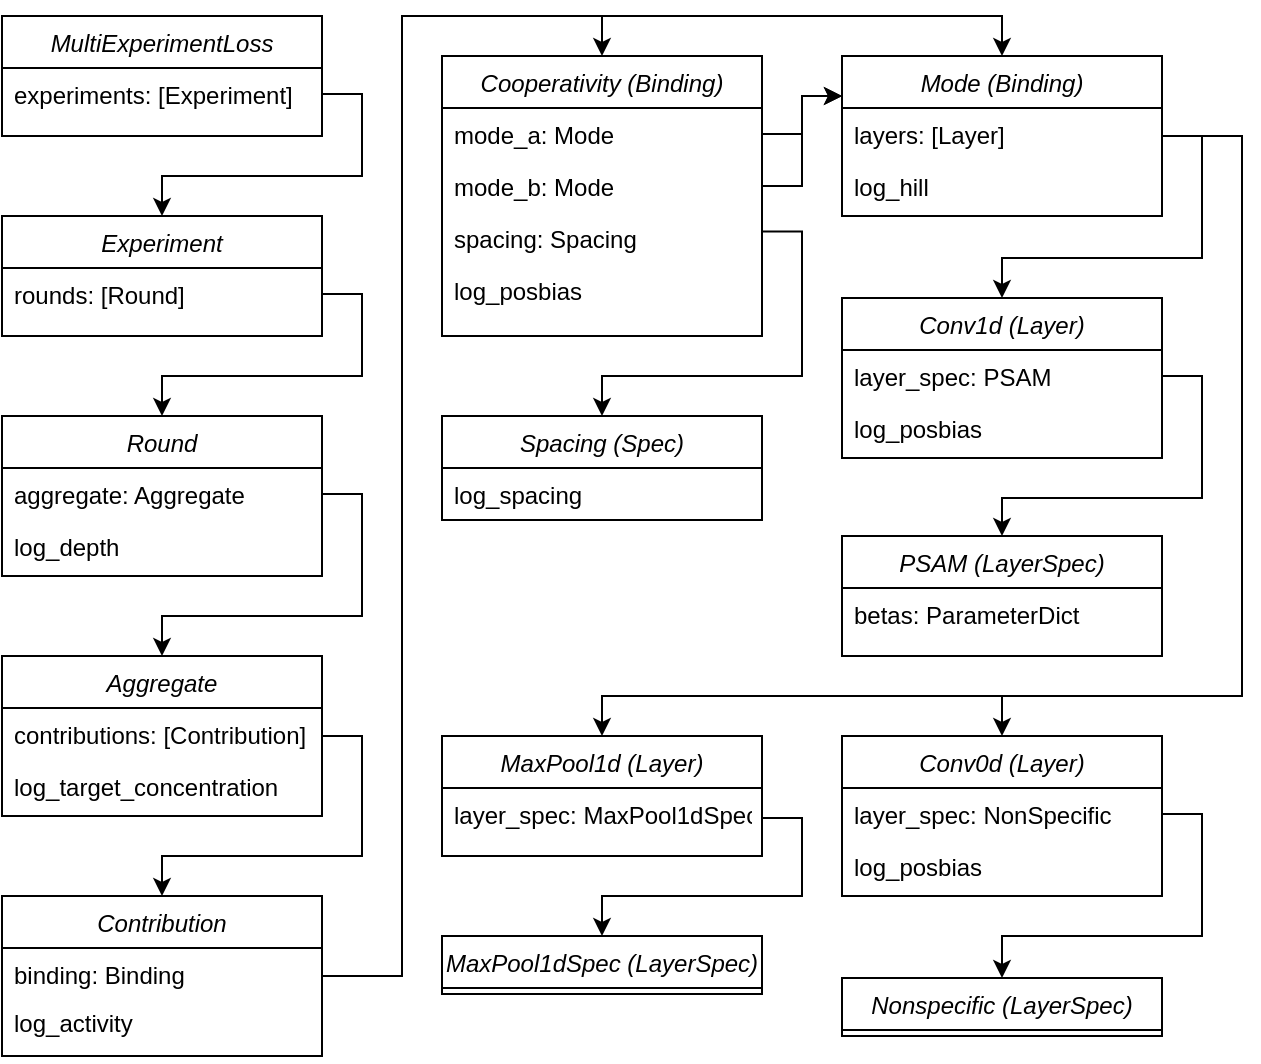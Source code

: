 <mxfile version="24.2.1" type="device">
  <diagram id="C5RBs43oDa-KdzZeNtuy" name="Page-1">
    <mxGraphModel dx="1026" dy="686" grid="1" gridSize="10" guides="1" tooltips="1" connect="1" arrows="1" fold="1" page="1" pageScale="1" pageWidth="827" pageHeight="1169" math="0" shadow="0">
      <root>
        <mxCell id="WIyWlLk6GJQsqaUBKTNV-0" />
        <mxCell id="WIyWlLk6GJQsqaUBKTNV-1" parent="WIyWlLk6GJQsqaUBKTNV-0" />
        <mxCell id="zkfFHV4jXpPFQw0GAbJ--0" value="MultiExperimentLoss" style="swimlane;fontStyle=2;align=center;verticalAlign=top;childLayout=stackLayout;horizontal=1;startSize=26;horizontalStack=0;resizeParent=1;resizeLast=0;collapsible=1;marginBottom=0;rounded=0;shadow=0;strokeWidth=1;" parent="WIyWlLk6GJQsqaUBKTNV-1" vertex="1">
          <mxGeometry x="80" y="80" width="160" height="60" as="geometry">
            <mxRectangle x="230" y="140" width="160" height="26" as="alternateBounds" />
          </mxGeometry>
        </mxCell>
        <mxCell id="zkfFHV4jXpPFQw0GAbJ--3" value="experiments: [Experiment]" style="text;align=left;verticalAlign=top;spacingLeft=4;spacingRight=4;overflow=hidden;rotatable=0;points=[[0,0.5],[1,0.5]];portConstraint=eastwest;rounded=0;shadow=0;html=0;" parent="zkfFHV4jXpPFQw0GAbJ--0" vertex="1">
          <mxGeometry y="26" width="160" height="26" as="geometry" />
        </mxCell>
        <mxCell id="dSYSMqi9nDfDu5cJiebE-4" value="Experiment" style="swimlane;fontStyle=2;align=center;verticalAlign=top;childLayout=stackLayout;horizontal=1;startSize=26;horizontalStack=0;resizeParent=1;resizeLast=0;collapsible=1;marginBottom=0;rounded=0;shadow=0;strokeWidth=1;" parent="WIyWlLk6GJQsqaUBKTNV-1" vertex="1">
          <mxGeometry x="80" y="180" width="160" height="60" as="geometry">
            <mxRectangle x="230" y="140" width="160" height="26" as="alternateBounds" />
          </mxGeometry>
        </mxCell>
        <mxCell id="dSYSMqi9nDfDu5cJiebE-6" value="rounds: [Round]" style="text;align=left;verticalAlign=top;spacingLeft=4;spacingRight=4;overflow=hidden;rotatable=0;points=[[0,0.5],[1,0.5]];portConstraint=eastwest;rounded=0;shadow=0;html=0;" parent="dSYSMqi9nDfDu5cJiebE-4" vertex="1">
          <mxGeometry y="26" width="160" height="26" as="geometry" />
        </mxCell>
        <mxCell id="dSYSMqi9nDfDu5cJiebE-3" style="edgeStyle=orthogonalEdgeStyle;rounded=0;orthogonalLoop=1;jettySize=auto;html=1;exitX=1;exitY=0.5;exitDx=0;exitDy=0;entryX=0.5;entryY=0;entryDx=0;entryDy=0;" parent="WIyWlLk6GJQsqaUBKTNV-1" source="zkfFHV4jXpPFQw0GAbJ--3" target="dSYSMqi9nDfDu5cJiebE-4" edge="1">
          <mxGeometry relative="1" as="geometry">
            <mxPoint x="320" y="119" as="targetPoint" />
            <Array as="points">
              <mxPoint x="260" y="119" />
              <mxPoint x="260" y="160" />
              <mxPoint x="160" y="160" />
            </Array>
          </mxGeometry>
        </mxCell>
        <mxCell id="dSYSMqi9nDfDu5cJiebE-10" value="Round" style="swimlane;fontStyle=2;align=center;verticalAlign=top;childLayout=stackLayout;horizontal=1;startSize=26;horizontalStack=0;resizeParent=1;resizeLast=0;collapsible=1;marginBottom=0;rounded=0;shadow=0;strokeWidth=1;" parent="WIyWlLk6GJQsqaUBKTNV-1" vertex="1">
          <mxGeometry x="80" y="280" width="160" height="80" as="geometry">
            <mxRectangle x="230" y="140" width="160" height="26" as="alternateBounds" />
          </mxGeometry>
        </mxCell>
        <mxCell id="dSYSMqi9nDfDu5cJiebE-12" value="aggregate: Aggregate" style="text;align=left;verticalAlign=top;spacingLeft=4;spacingRight=4;overflow=hidden;rotatable=0;points=[[0,0.5],[1,0.5]];portConstraint=eastwest;rounded=0;shadow=0;html=0;" parent="dSYSMqi9nDfDu5cJiebE-10" vertex="1">
          <mxGeometry y="26" width="160" height="26" as="geometry" />
        </mxCell>
        <mxCell id="dSYSMqi9nDfDu5cJiebE-28" value="log_depth" style="text;align=left;verticalAlign=top;spacingLeft=4;spacingRight=4;overflow=hidden;rotatable=0;points=[[0,0.5],[1,0.5]];portConstraint=eastwest;rounded=0;shadow=0;html=0;" parent="dSYSMqi9nDfDu5cJiebE-10" vertex="1">
          <mxGeometry y="52" width="160" height="26" as="geometry" />
        </mxCell>
        <mxCell id="dSYSMqi9nDfDu5cJiebE-5" style="edgeStyle=orthogonalEdgeStyle;rounded=0;orthogonalLoop=1;jettySize=auto;html=1;exitX=1;exitY=0.5;exitDx=0;exitDy=0;entryX=0.5;entryY=0;entryDx=0;entryDy=0;" parent="WIyWlLk6GJQsqaUBKTNV-1" source="dSYSMqi9nDfDu5cJiebE-6" target="dSYSMqi9nDfDu5cJiebE-10" edge="1">
          <mxGeometry relative="1" as="geometry">
            <mxPoint x="300" y="259" as="targetPoint" />
            <Array as="points">
              <mxPoint x="260" y="219" />
              <mxPoint x="260" y="260" />
              <mxPoint x="160" y="260" />
            </Array>
          </mxGeometry>
        </mxCell>
        <mxCell id="dSYSMqi9nDfDu5cJiebE-13" value="Aggregate" style="swimlane;fontStyle=2;align=center;verticalAlign=top;childLayout=stackLayout;horizontal=1;startSize=26;horizontalStack=0;resizeParent=1;resizeLast=0;collapsible=1;marginBottom=0;rounded=0;shadow=0;strokeWidth=1;" parent="WIyWlLk6GJQsqaUBKTNV-1" vertex="1">
          <mxGeometry x="80" y="400" width="160" height="80" as="geometry">
            <mxRectangle x="230" y="140" width="160" height="26" as="alternateBounds" />
          </mxGeometry>
        </mxCell>
        <mxCell id="dSYSMqi9nDfDu5cJiebE-15" value="contributions: [Contribution]" style="text;align=left;verticalAlign=top;spacingLeft=4;spacingRight=4;overflow=hidden;rotatable=0;points=[[0,0.5],[1,0.5]];portConstraint=eastwest;rounded=0;shadow=0;html=0;" parent="dSYSMqi9nDfDu5cJiebE-13" vertex="1">
          <mxGeometry y="26" width="160" height="26" as="geometry" />
        </mxCell>
        <mxCell id="dSYSMqi9nDfDu5cJiebE-29" value="log_target_concentration" style="text;align=left;verticalAlign=top;spacingLeft=4;spacingRight=4;overflow=hidden;rotatable=0;points=[[0,0.5],[1,0.5]];portConstraint=eastwest;rounded=0;shadow=0;html=0;" parent="dSYSMqi9nDfDu5cJiebE-13" vertex="1">
          <mxGeometry y="52" width="160" height="26" as="geometry" />
        </mxCell>
        <mxCell id="dSYSMqi9nDfDu5cJiebE-11" style="edgeStyle=orthogonalEdgeStyle;rounded=0;orthogonalLoop=1;jettySize=auto;html=1;exitX=1;exitY=0.5;exitDx=0;exitDy=0;entryX=0.5;entryY=0;entryDx=0;entryDy=0;" parent="WIyWlLk6GJQsqaUBKTNV-1" source="dSYSMqi9nDfDu5cJiebE-12" target="dSYSMqi9nDfDu5cJiebE-13" edge="1">
          <mxGeometry relative="1" as="geometry">
            <mxPoint x="300" y="359" as="targetPoint" />
            <Array as="points">
              <mxPoint x="260" y="319" />
              <mxPoint x="260" y="380" />
              <mxPoint x="160" y="380" />
            </Array>
          </mxGeometry>
        </mxCell>
        <mxCell id="dSYSMqi9nDfDu5cJiebE-16" value="Contribution" style="swimlane;fontStyle=2;align=center;verticalAlign=top;childLayout=stackLayout;horizontal=1;startSize=26;horizontalStack=0;resizeParent=1;resizeLast=0;collapsible=1;marginBottom=0;rounded=0;shadow=0;strokeWidth=1;" parent="WIyWlLk6GJQsqaUBKTNV-1" vertex="1">
          <mxGeometry x="80" y="520" width="160" height="80" as="geometry">
            <mxRectangle x="230" y="140" width="160" height="26" as="alternateBounds" />
          </mxGeometry>
        </mxCell>
        <mxCell id="dSYSMqi9nDfDu5cJiebE-18" value="binding: Binding&#xa;" style="text;align=left;verticalAlign=top;spacingLeft=4;spacingRight=4;overflow=hidden;rotatable=0;points=[[0,0.5],[1,0.5]];portConstraint=eastwest;rounded=0;shadow=0;html=0;" parent="dSYSMqi9nDfDu5cJiebE-16" vertex="1">
          <mxGeometry y="26" width="160" height="24" as="geometry" />
        </mxCell>
        <mxCell id="dSYSMqi9nDfDu5cJiebE-22" value="log_activity" style="text;align=left;verticalAlign=top;spacingLeft=4;spacingRight=4;overflow=hidden;rotatable=0;points=[[0,0.5],[1,0.5]];portConstraint=eastwest;rounded=0;shadow=0;html=0;" parent="dSYSMqi9nDfDu5cJiebE-16" vertex="1">
          <mxGeometry y="50" width="160" height="30" as="geometry" />
        </mxCell>
        <mxCell id="dSYSMqi9nDfDu5cJiebE-14" style="edgeStyle=orthogonalEdgeStyle;rounded=0;orthogonalLoop=1;jettySize=auto;html=1;exitX=1;exitY=0.5;exitDx=0;exitDy=0;entryX=0.5;entryY=0;entryDx=0;entryDy=0;" parent="WIyWlLk6GJQsqaUBKTNV-1" source="dSYSMqi9nDfDu5cJiebE-15" target="dSYSMqi9nDfDu5cJiebE-16" edge="1">
          <mxGeometry relative="1" as="geometry">
            <mxPoint x="580" y="119" as="targetPoint" />
            <Array as="points">
              <mxPoint x="240" y="440" />
              <mxPoint x="260" y="440" />
              <mxPoint x="260" y="500" />
              <mxPoint x="160" y="500" />
            </Array>
          </mxGeometry>
        </mxCell>
        <mxCell id="dSYSMqi9nDfDu5cJiebE-19" value="Mode (Binding)" style="swimlane;fontStyle=2;align=center;verticalAlign=top;childLayout=stackLayout;horizontal=1;startSize=26;horizontalStack=0;resizeParent=1;resizeLast=0;collapsible=1;marginBottom=0;rounded=0;shadow=0;strokeWidth=1;" parent="WIyWlLk6GJQsqaUBKTNV-1" vertex="1">
          <mxGeometry x="500" y="100" width="160" height="80" as="geometry">
            <mxRectangle x="230" y="140" width="160" height="26" as="alternateBounds" />
          </mxGeometry>
        </mxCell>
        <mxCell id="dSYSMqi9nDfDu5cJiebE-21" value="layers: [Layer] " style="text;align=left;verticalAlign=top;spacingLeft=4;spacingRight=4;overflow=hidden;rotatable=0;points=[[0,0.5],[1,0.5]];portConstraint=eastwest;rounded=0;shadow=0;html=0;" parent="dSYSMqi9nDfDu5cJiebE-19" vertex="1">
          <mxGeometry y="26" width="160" height="26" as="geometry" />
        </mxCell>
        <mxCell id="dSYSMqi9nDfDu5cJiebE-30" value="log_hill" style="text;align=left;verticalAlign=top;spacingLeft=4;spacingRight=4;overflow=hidden;rotatable=0;points=[[0,0.5],[1,0.5]];portConstraint=eastwest;rounded=0;shadow=0;html=0;" parent="dSYSMqi9nDfDu5cJiebE-19" vertex="1">
          <mxGeometry y="52" width="160" height="26" as="geometry" />
        </mxCell>
        <mxCell id="dSYSMqi9nDfDu5cJiebE-17" style="edgeStyle=orthogonalEdgeStyle;rounded=0;orthogonalLoop=1;jettySize=auto;html=1;entryX=0.5;entryY=0;entryDx=0;entryDy=0;" parent="WIyWlLk6GJQsqaUBKTNV-1" source="dSYSMqi9nDfDu5cJiebE-18" target="dSYSMqi9nDfDu5cJiebE-19" edge="1">
          <mxGeometry relative="1" as="geometry">
            <mxPoint x="579.98" y="99.95" as="targetPoint" />
            <Array as="points">
              <mxPoint x="280" y="560" />
              <mxPoint x="280" y="80" />
              <mxPoint x="580" y="80" />
            </Array>
            <mxPoint x="219.98" y="557.95" as="sourcePoint" />
          </mxGeometry>
        </mxCell>
        <mxCell id="dSYSMqi9nDfDu5cJiebE-23" value="Conv1d (Layer)" style="swimlane;fontStyle=2;align=center;verticalAlign=top;childLayout=stackLayout;horizontal=1;startSize=26;horizontalStack=0;resizeParent=1;resizeLast=0;collapsible=1;marginBottom=0;rounded=0;shadow=0;strokeWidth=1;" parent="WIyWlLk6GJQsqaUBKTNV-1" vertex="1">
          <mxGeometry x="500" y="221" width="160" height="80" as="geometry">
            <mxRectangle x="230" y="140" width="160" height="26" as="alternateBounds" />
          </mxGeometry>
        </mxCell>
        <mxCell id="dSYSMqi9nDfDu5cJiebE-25" value="layer_spec: PSAM" style="text;align=left;verticalAlign=top;spacingLeft=4;spacingRight=4;overflow=hidden;rotatable=0;points=[[0,0.5],[1,0.5]];portConstraint=eastwest;rounded=0;shadow=0;html=0;" parent="dSYSMqi9nDfDu5cJiebE-23" vertex="1">
          <mxGeometry y="26" width="160" height="26" as="geometry" />
        </mxCell>
        <mxCell id="dSYSMqi9nDfDu5cJiebE-31" value="log_posbias" style="text;align=left;verticalAlign=top;spacingLeft=4;spacingRight=4;overflow=hidden;rotatable=0;points=[[0,0.5],[1,0.5]];portConstraint=eastwest;rounded=0;shadow=0;html=0;" parent="dSYSMqi9nDfDu5cJiebE-23" vertex="1">
          <mxGeometry y="52" width="160" height="26" as="geometry" />
        </mxCell>
        <mxCell id="dSYSMqi9nDfDu5cJiebE-20" style="edgeStyle=orthogonalEdgeStyle;rounded=0;orthogonalLoop=1;jettySize=auto;html=1;entryX=0.5;entryY=0;entryDx=0;entryDy=0;" parent="WIyWlLk6GJQsqaUBKTNV-1" source="dSYSMqi9nDfDu5cJiebE-21" target="dSYSMqi9nDfDu5cJiebE-23" edge="1">
          <mxGeometry relative="1" as="geometry">
            <mxPoint x="580" y="340" as="targetPoint" />
            <Array as="points">
              <mxPoint x="680" y="140" />
              <mxPoint x="680" y="201" />
              <mxPoint x="580" y="201" />
            </Array>
            <mxPoint x="700" y="140" as="sourcePoint" />
          </mxGeometry>
        </mxCell>
        <mxCell id="Xt4A5QakWKxRTOzhrzdm-0" style="edgeStyle=orthogonalEdgeStyle;rounded=0;orthogonalLoop=1;jettySize=auto;html=1;entryX=0.5;entryY=0;entryDx=0;entryDy=0;exitX=1;exitY=0.5;exitDx=0;exitDy=0;" parent="WIyWlLk6GJQsqaUBKTNV-1" source="dSYSMqi9nDfDu5cJiebE-18" target="Xt4A5QakWKxRTOzhrzdm-1" edge="1">
          <mxGeometry relative="1" as="geometry">
            <mxPoint x="380" y="99.95" as="targetPoint" />
            <Array as="points">
              <mxPoint x="240" y="560" />
              <mxPoint x="280" y="560" />
              <mxPoint x="280" y="80" />
              <mxPoint x="380" y="80" />
            </Array>
            <mxPoint x="220" y="559.95" as="sourcePoint" />
          </mxGeometry>
        </mxCell>
        <mxCell id="Xt4A5QakWKxRTOzhrzdm-1" value="Cooperativity (Binding)" style="swimlane;fontStyle=2;align=center;verticalAlign=top;childLayout=stackLayout;horizontal=1;startSize=26;horizontalStack=0;resizeParent=1;resizeLast=0;collapsible=1;marginBottom=0;rounded=0;shadow=0;strokeWidth=1;" parent="WIyWlLk6GJQsqaUBKTNV-1" vertex="1">
          <mxGeometry x="300" y="100" width="160" height="140" as="geometry">
            <mxRectangle x="230" y="140" width="160" height="26" as="alternateBounds" />
          </mxGeometry>
        </mxCell>
        <mxCell id="Xt4A5QakWKxRTOzhrzdm-2" value="mode_a: Mode " style="text;align=left;verticalAlign=top;spacingLeft=4;spacingRight=4;overflow=hidden;rotatable=0;points=[[0,0.5],[1,0.5]];portConstraint=eastwest;rounded=0;shadow=0;html=0;" parent="Xt4A5QakWKxRTOzhrzdm-1" vertex="1">
          <mxGeometry y="26" width="160" height="26" as="geometry" />
        </mxCell>
        <mxCell id="Xt4A5QakWKxRTOzhrzdm-9" value="mode_b: Mode" style="text;align=left;verticalAlign=top;spacingLeft=4;spacingRight=4;overflow=hidden;rotatable=0;points=[[0,0.5],[1,0.5]];portConstraint=eastwest;rounded=0;shadow=0;html=0;" parent="Xt4A5QakWKxRTOzhrzdm-1" vertex="1">
          <mxGeometry y="52" width="160" height="26" as="geometry" />
        </mxCell>
        <mxCell id="Xt4A5QakWKxRTOzhrzdm-10" value="spacing: Spacing " style="text;align=left;verticalAlign=top;spacingLeft=4;spacingRight=4;overflow=hidden;rotatable=0;points=[[0,0.5],[1,0.5]];portConstraint=eastwest;rounded=0;shadow=0;html=0;" parent="Xt4A5QakWKxRTOzhrzdm-1" vertex="1">
          <mxGeometry y="78" width="160" height="26" as="geometry" />
        </mxCell>
        <mxCell id="Xt4A5QakWKxRTOzhrzdm-3" value="log_posbias" style="text;align=left;verticalAlign=top;spacingLeft=4;spacingRight=4;overflow=hidden;rotatable=0;points=[[0,0.5],[1,0.5]];portConstraint=eastwest;rounded=0;shadow=0;html=0;" parent="Xt4A5QakWKxRTOzhrzdm-1" vertex="1">
          <mxGeometry y="104" width="160" height="36" as="geometry" />
        </mxCell>
        <mxCell id="Xt4A5QakWKxRTOzhrzdm-4" value="PSAM (LayerSpec)" style="swimlane;fontStyle=2;align=center;verticalAlign=top;childLayout=stackLayout;horizontal=1;startSize=26;horizontalStack=0;resizeParent=1;resizeLast=0;collapsible=1;marginBottom=0;rounded=0;shadow=0;strokeWidth=1;" parent="WIyWlLk6GJQsqaUBKTNV-1" vertex="1">
          <mxGeometry x="500" y="340" width="160" height="60" as="geometry">
            <mxRectangle x="230" y="140" width="160" height="26" as="alternateBounds" />
          </mxGeometry>
        </mxCell>
        <mxCell id="Xt4A5QakWKxRTOzhrzdm-5" value="betas: ParameterDict" style="text;align=left;verticalAlign=top;spacingLeft=4;spacingRight=4;overflow=hidden;rotatable=0;points=[[0,0.5],[1,0.5]];portConstraint=eastwest;rounded=0;shadow=0;html=0;" parent="Xt4A5QakWKxRTOzhrzdm-4" vertex="1">
          <mxGeometry y="26" width="160" height="34" as="geometry" />
        </mxCell>
        <mxCell id="Xt4A5QakWKxRTOzhrzdm-7" style="edgeStyle=orthogonalEdgeStyle;rounded=0;orthogonalLoop=1;jettySize=auto;html=1;entryX=0.5;entryY=0;entryDx=0;entryDy=0;" parent="WIyWlLk6GJQsqaUBKTNV-1" source="dSYSMqi9nDfDu5cJiebE-25" target="Xt4A5QakWKxRTOzhrzdm-4" edge="1">
          <mxGeometry relative="1" as="geometry">
            <mxPoint x="610" y="231" as="targetPoint" />
            <Array as="points">
              <mxPoint x="680" y="260" />
              <mxPoint x="680" y="321" />
              <mxPoint x="580" y="321" />
            </Array>
            <mxPoint x="690" y="150" as="sourcePoint" />
          </mxGeometry>
        </mxCell>
        <mxCell id="Xt4A5QakWKxRTOzhrzdm-11" value="Conv0d (Layer)" style="swimlane;fontStyle=2;align=center;verticalAlign=top;childLayout=stackLayout;horizontal=1;startSize=26;horizontalStack=0;resizeParent=1;resizeLast=0;collapsible=1;marginBottom=0;rounded=0;shadow=0;strokeWidth=1;" parent="WIyWlLk6GJQsqaUBKTNV-1" vertex="1">
          <mxGeometry x="500" y="440" width="160" height="80" as="geometry">
            <mxRectangle x="230" y="140" width="160" height="26" as="alternateBounds" />
          </mxGeometry>
        </mxCell>
        <mxCell id="Xt4A5QakWKxRTOzhrzdm-12" value="layer_spec: NonSpecific" style="text;align=left;verticalAlign=top;spacingLeft=4;spacingRight=4;overflow=hidden;rotatable=0;points=[[0,0.5],[1,0.5]];portConstraint=eastwest;rounded=0;shadow=0;html=0;" parent="Xt4A5QakWKxRTOzhrzdm-11" vertex="1">
          <mxGeometry y="26" width="160" height="26" as="geometry" />
        </mxCell>
        <mxCell id="Xt4A5QakWKxRTOzhrzdm-13" value="log_posbias" style="text;align=left;verticalAlign=top;spacingLeft=4;spacingRight=4;overflow=hidden;rotatable=0;points=[[0,0.5],[1,0.5]];portConstraint=eastwest;rounded=0;shadow=0;html=0;" parent="Xt4A5QakWKxRTOzhrzdm-11" vertex="1">
          <mxGeometry y="52" width="160" height="26" as="geometry" />
        </mxCell>
        <mxCell id="Xt4A5QakWKxRTOzhrzdm-14" style="edgeStyle=orthogonalEdgeStyle;rounded=0;orthogonalLoop=1;jettySize=auto;html=1;entryX=0.5;entryY=0;entryDx=0;entryDy=0;exitX=1;exitY=0.5;exitDx=0;exitDy=0;" parent="WIyWlLk6GJQsqaUBKTNV-1" source="dSYSMqi9nDfDu5cJiebE-21" target="Xt4A5QakWKxRTOzhrzdm-11" edge="1">
          <mxGeometry relative="1" as="geometry">
            <mxPoint x="580" y="541" as="targetPoint" />
            <Array as="points">
              <mxPoint x="660" y="140" />
              <mxPoint x="700" y="140" />
              <mxPoint x="700" y="420" />
              <mxPoint x="580" y="420" />
            </Array>
            <mxPoint x="730" y="160" as="sourcePoint" />
          </mxGeometry>
        </mxCell>
        <mxCell id="Xt4A5QakWKxRTOzhrzdm-17" value="Nonspecific (LayerSpec)" style="swimlane;fontStyle=2;align=center;verticalAlign=top;childLayout=stackLayout;horizontal=1;startSize=26;horizontalStack=0;resizeParent=1;resizeLast=0;collapsible=1;marginBottom=0;rounded=0;shadow=0;strokeWidth=1;" parent="WIyWlLk6GJQsqaUBKTNV-1" vertex="1">
          <mxGeometry x="500" y="561" width="160" height="29" as="geometry">
            <mxRectangle x="230" y="140" width="160" height="26" as="alternateBounds" />
          </mxGeometry>
        </mxCell>
        <mxCell id="Xt4A5QakWKxRTOzhrzdm-20" style="edgeStyle=orthogonalEdgeStyle;rounded=0;orthogonalLoop=1;jettySize=auto;html=1;exitX=1;exitY=0.5;exitDx=0;exitDy=0;entryX=0;entryY=0.25;entryDx=0;entryDy=0;" parent="WIyWlLk6GJQsqaUBKTNV-1" source="Xt4A5QakWKxRTOzhrzdm-2" target="dSYSMqi9nDfDu5cJiebE-19" edge="1">
          <mxGeometry relative="1" as="geometry" />
        </mxCell>
        <mxCell id="Xt4A5QakWKxRTOzhrzdm-21" style="edgeStyle=orthogonalEdgeStyle;rounded=0;orthogonalLoop=1;jettySize=auto;html=1;exitX=1;exitY=0.5;exitDx=0;exitDy=0;entryX=0;entryY=0.25;entryDx=0;entryDy=0;" parent="WIyWlLk6GJQsqaUBKTNV-1" source="Xt4A5QakWKxRTOzhrzdm-9" target="dSYSMqi9nDfDu5cJiebE-19" edge="1">
          <mxGeometry relative="1" as="geometry" />
        </mxCell>
        <mxCell id="Xt4A5QakWKxRTOzhrzdm-22" value="Spacing (Spec)" style="swimlane;fontStyle=2;align=center;verticalAlign=top;childLayout=stackLayout;horizontal=1;startSize=26;horizontalStack=0;resizeParent=1;resizeLast=0;collapsible=1;marginBottom=0;rounded=0;shadow=0;strokeWidth=1;" parent="WIyWlLk6GJQsqaUBKTNV-1" vertex="1">
          <mxGeometry x="300" y="280" width="160" height="52" as="geometry">
            <mxRectangle x="230" y="140" width="160" height="26" as="alternateBounds" />
          </mxGeometry>
        </mxCell>
        <mxCell id="Xt4A5QakWKxRTOzhrzdm-23" value="log_spacing" style="text;align=left;verticalAlign=top;spacingLeft=4;spacingRight=4;overflow=hidden;rotatable=0;points=[[0,0.5],[1,0.5]];portConstraint=eastwest;rounded=0;shadow=0;html=0;" parent="Xt4A5QakWKxRTOzhrzdm-22" vertex="1">
          <mxGeometry y="26" width="160" height="26" as="geometry" />
        </mxCell>
        <mxCell id="Xt4A5QakWKxRTOzhrzdm-25" style="edgeStyle=orthogonalEdgeStyle;rounded=0;orthogonalLoop=1;jettySize=auto;html=1;entryX=0.5;entryY=0;entryDx=0;entryDy=0;exitX=0.997;exitY=0.374;exitDx=0;exitDy=0;exitPerimeter=0;" parent="WIyWlLk6GJQsqaUBKTNV-1" source="Xt4A5QakWKxRTOzhrzdm-10" target="Xt4A5QakWKxRTOzhrzdm-22" edge="1">
          <mxGeometry relative="1" as="geometry">
            <Array as="points">
              <mxPoint x="480" y="188" />
              <mxPoint x="480" y="260" />
              <mxPoint x="380" y="260" />
            </Array>
          </mxGeometry>
        </mxCell>
        <mxCell id="Xt4A5QakWKxRTOzhrzdm-30" value="MaxPool1d (Layer)" style="swimlane;fontStyle=2;align=center;verticalAlign=top;childLayout=stackLayout;horizontal=1;startSize=26;horizontalStack=0;resizeParent=1;resizeLast=0;collapsible=1;marginBottom=0;rounded=0;shadow=0;strokeWidth=1;" parent="WIyWlLk6GJQsqaUBKTNV-1" vertex="1">
          <mxGeometry x="300" y="440" width="160" height="60" as="geometry">
            <mxRectangle x="230" y="140" width="160" height="26" as="alternateBounds" />
          </mxGeometry>
        </mxCell>
        <mxCell id="Xt4A5QakWKxRTOzhrzdm-31" value="layer_spec: MaxPool1dSpec" style="text;align=left;verticalAlign=top;spacingLeft=4;spacingRight=4;overflow=hidden;rotatable=0;points=[[0,0.5],[1,0.5]];portConstraint=eastwest;rounded=0;shadow=0;html=0;" parent="Xt4A5QakWKxRTOzhrzdm-30" vertex="1">
          <mxGeometry y="26" width="160" height="26" as="geometry" />
        </mxCell>
        <mxCell id="Xt4A5QakWKxRTOzhrzdm-33" value="MaxPool1dSpec (LayerSpec)" style="swimlane;fontStyle=2;align=center;verticalAlign=top;childLayout=stackLayout;horizontal=1;startSize=26;horizontalStack=0;resizeParent=1;resizeLast=0;collapsible=1;marginBottom=0;rounded=0;shadow=0;strokeWidth=1;" parent="WIyWlLk6GJQsqaUBKTNV-1" vertex="1">
          <mxGeometry x="300" y="540" width="160" height="29" as="geometry">
            <mxRectangle x="230" y="140" width="160" height="26" as="alternateBounds" />
          </mxGeometry>
        </mxCell>
        <mxCell id="Xt4A5QakWKxRTOzhrzdm-34" style="edgeStyle=orthogonalEdgeStyle;rounded=0;orthogonalLoop=1;jettySize=auto;html=1;entryX=0.5;entryY=0;entryDx=0;entryDy=0;exitX=1;exitY=0.5;exitDx=0;exitDy=0;" parent="WIyWlLk6GJQsqaUBKTNV-1" source="Xt4A5QakWKxRTOzhrzdm-31" target="Xt4A5QakWKxRTOzhrzdm-33" edge="1">
          <mxGeometry relative="1" as="geometry">
            <mxPoint x="390" y="451" as="targetPoint" />
            <Array as="points">
              <mxPoint x="460" y="481" />
              <mxPoint x="480" y="481" />
              <mxPoint x="480" y="520" />
              <mxPoint x="380" y="520" />
            </Array>
            <mxPoint x="480" y="481" as="sourcePoint" />
          </mxGeometry>
        </mxCell>
        <mxCell id="Xt4A5QakWKxRTOzhrzdm-35" style="edgeStyle=orthogonalEdgeStyle;rounded=0;orthogonalLoop=1;jettySize=auto;html=1;entryX=0.5;entryY=0;entryDx=0;entryDy=0;" parent="WIyWlLk6GJQsqaUBKTNV-1" target="Xt4A5QakWKxRTOzhrzdm-30" edge="1">
          <mxGeometry relative="1" as="geometry">
            <mxPoint x="610" y="450" as="targetPoint" />
            <Array as="points">
              <mxPoint x="700" y="140" />
              <mxPoint x="700" y="420" />
              <mxPoint x="380" y="420" />
            </Array>
            <mxPoint x="680" y="140" as="sourcePoint" />
          </mxGeometry>
        </mxCell>
        <mxCell id="Xt4A5QakWKxRTOzhrzdm-37" style="edgeStyle=orthogonalEdgeStyle;rounded=0;orthogonalLoop=1;jettySize=auto;html=1;exitX=1;exitY=0.5;exitDx=0;exitDy=0;entryX=0.5;entryY=0;entryDx=0;entryDy=0;" parent="WIyWlLk6GJQsqaUBKTNV-1" source="Xt4A5QakWKxRTOzhrzdm-12" target="Xt4A5QakWKxRTOzhrzdm-17" edge="1">
          <mxGeometry relative="1" as="geometry">
            <Array as="points">
              <mxPoint x="680" y="479" />
              <mxPoint x="680" y="540" />
              <mxPoint x="580" y="540" />
            </Array>
          </mxGeometry>
        </mxCell>
      </root>
    </mxGraphModel>
  </diagram>
</mxfile>
